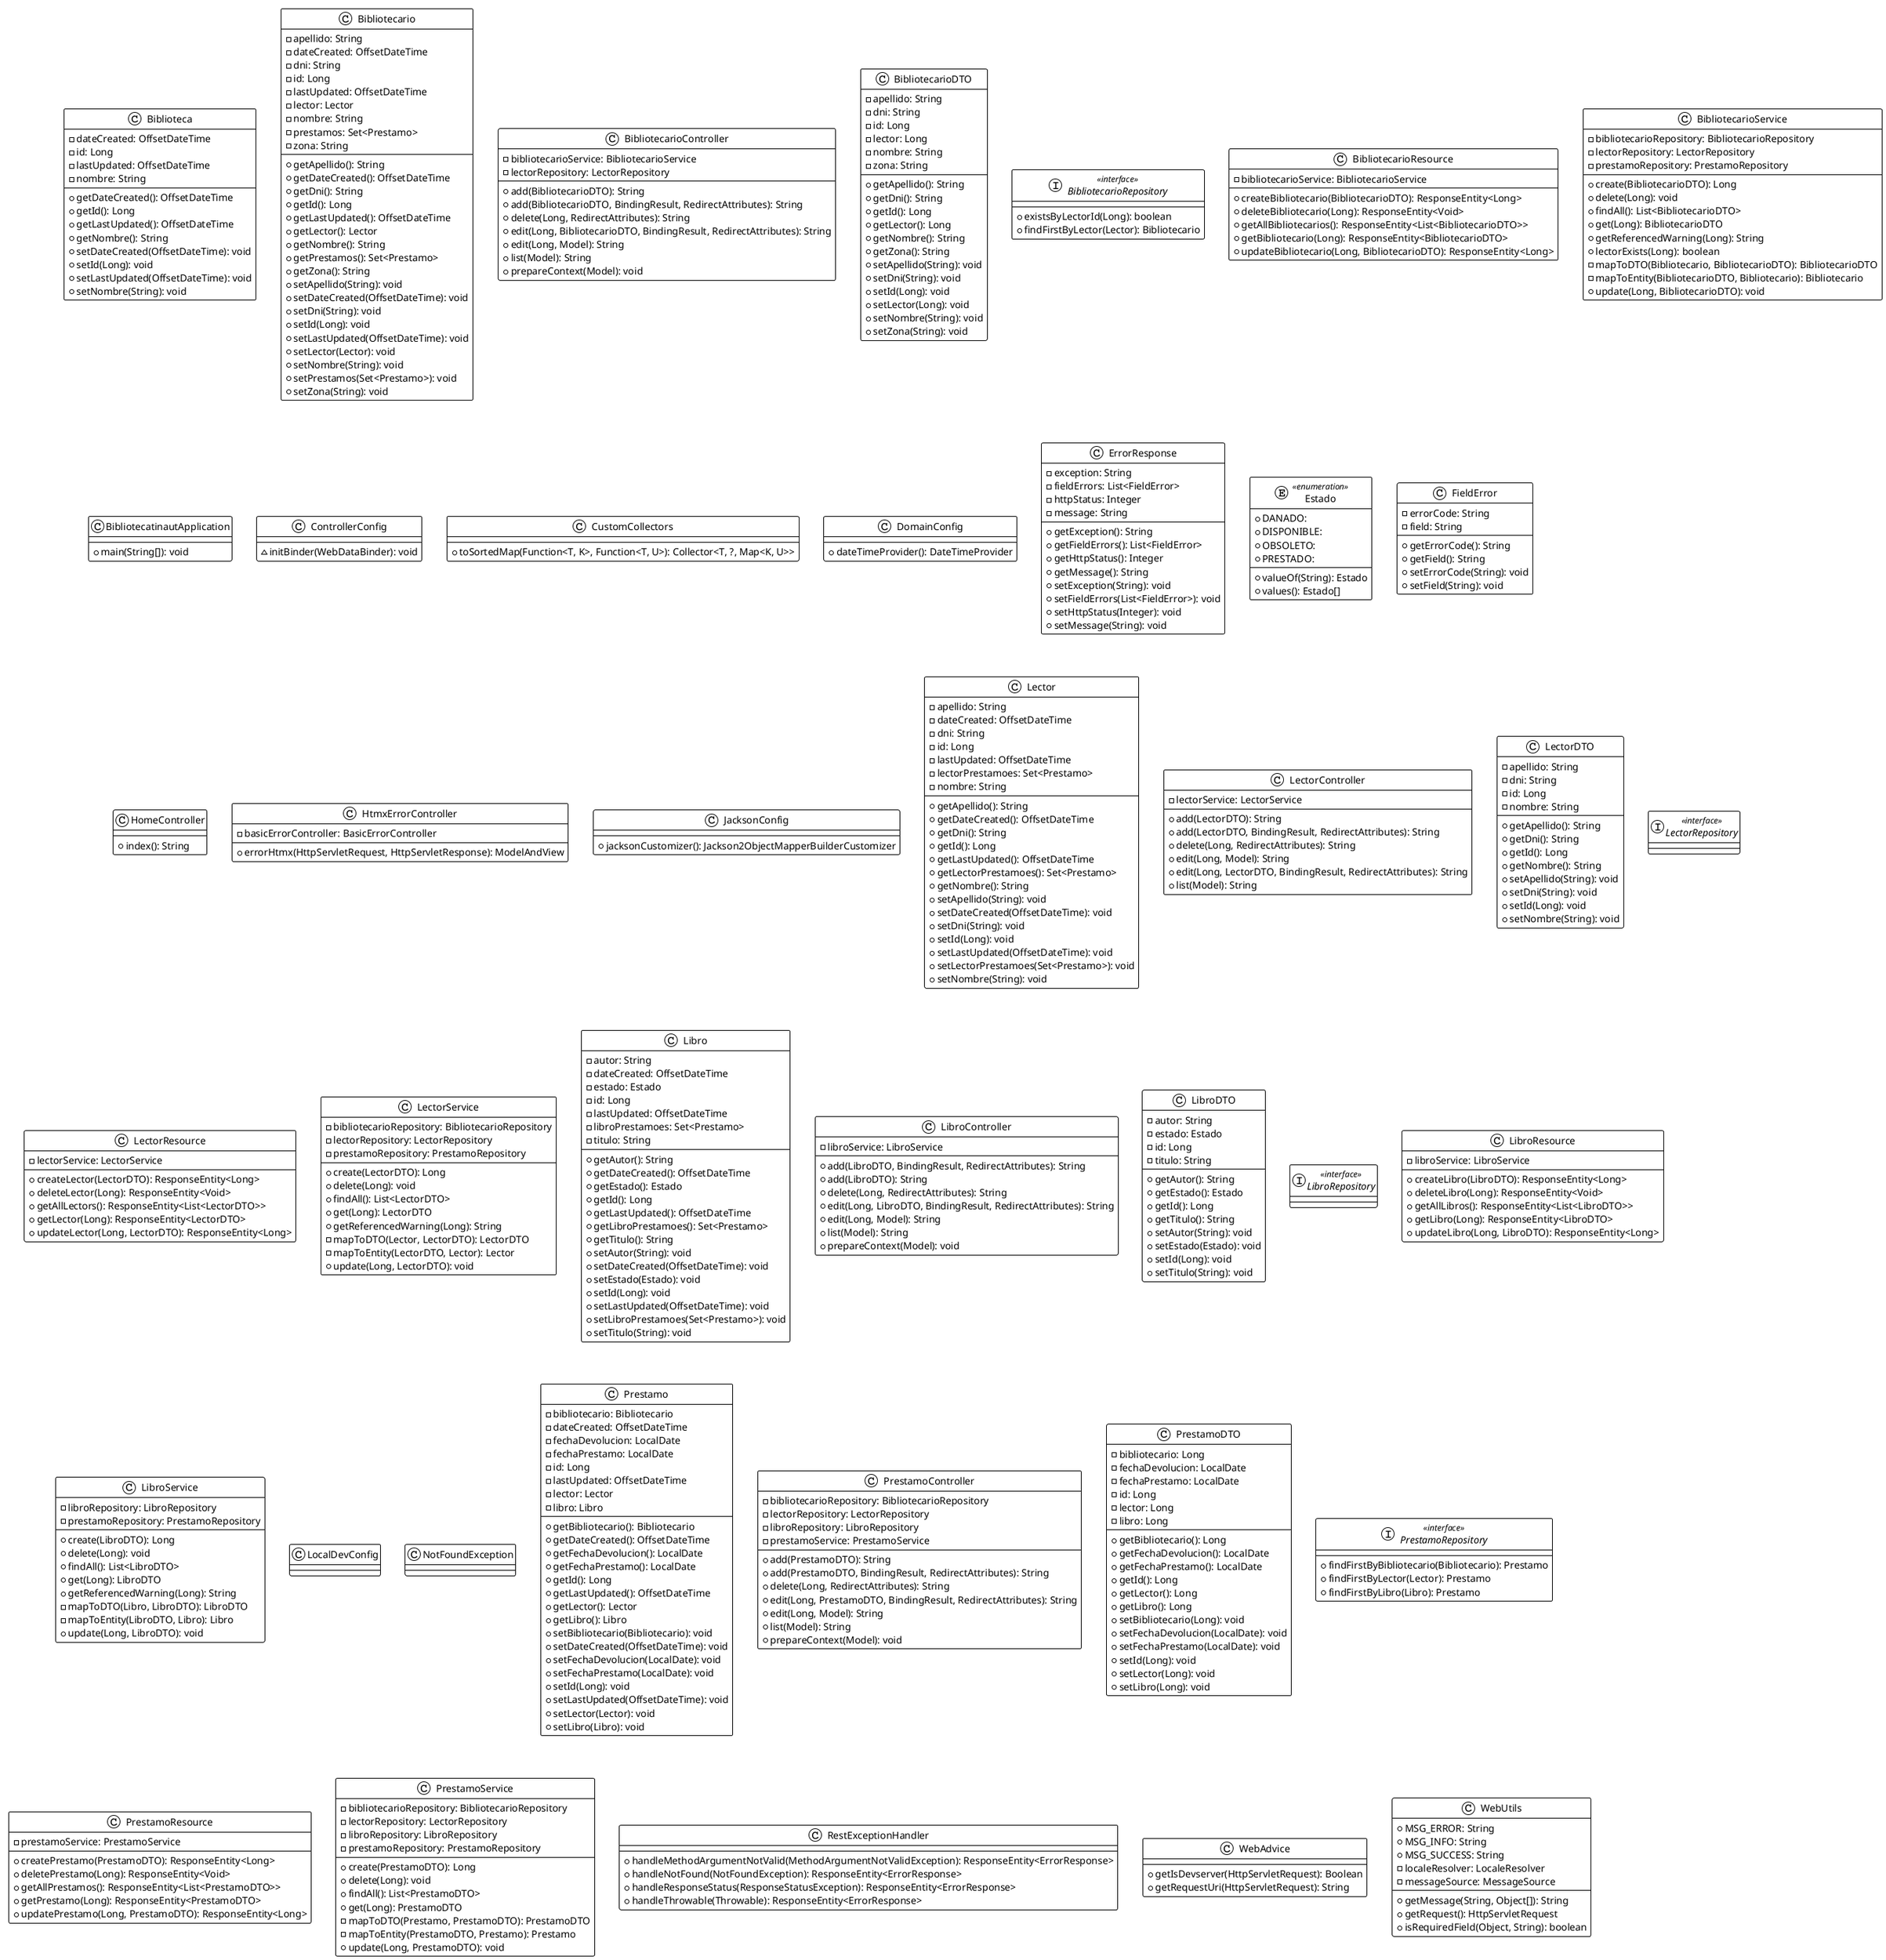 @startuml

!theme plain
top to bottom direction
skinparam linetype ortho

class Biblioteca {
  - dateCreated: OffsetDateTime
  - id: Long
  - lastUpdated: OffsetDateTime
  - nombre: String
  + getDateCreated(): OffsetDateTime
  + getId(): Long
  + getLastUpdated(): OffsetDateTime
  + getNombre(): String
  + setDateCreated(OffsetDateTime): void
  + setId(Long): void
  + setLastUpdated(OffsetDateTime): void
  + setNombre(String): void
}
class Bibliotecario {
  - apellido: String
  - dateCreated: OffsetDateTime
  - dni: String
  - id: Long
  - lastUpdated: OffsetDateTime
  - lector: Lector
  - nombre: String
  - prestamos: Set<Prestamo>
  - zona: String
  + getApellido(): String
  + getDateCreated(): OffsetDateTime
  + getDni(): String
  + getId(): Long
  + getLastUpdated(): OffsetDateTime
  + getLector(): Lector
  + getNombre(): String
  + getPrestamos(): Set<Prestamo>
  + getZona(): String
  + setApellido(String): void
  + setDateCreated(OffsetDateTime): void
  + setDni(String): void
  + setId(Long): void
  + setLastUpdated(OffsetDateTime): void
  + setLector(Lector): void
  + setNombre(String): void
  + setPrestamos(Set<Prestamo>): void
  + setZona(String): void
}
class BibliotecarioController {
  - bibliotecarioService: BibliotecarioService
  - lectorRepository: LectorRepository
  + add(BibliotecarioDTO): String
  + add(BibliotecarioDTO, BindingResult, RedirectAttributes): String
  + delete(Long, RedirectAttributes): String
  + edit(Long, BibliotecarioDTO, BindingResult, RedirectAttributes): String
  + edit(Long, Model): String
  + list(Model): String
  + prepareContext(Model): void
}
class BibliotecarioDTO {
  - apellido: String
  - dni: String
  - id: Long
  - lector: Long
  - nombre: String
  - zona: String
  + getApellido(): String
  + getDni(): String
  + getId(): Long
  + getLector(): Long
  + getNombre(): String
  + getZona(): String
  + setApellido(String): void
  + setDni(String): void
  + setId(Long): void
  + setLector(Long): void
  + setNombre(String): void
  + setZona(String): void
}
interface BibliotecarioRepository << interface >> {
  + existsByLectorId(Long): boolean
  + findFirstByLector(Lector): Bibliotecario
}
class BibliotecarioResource {
  - bibliotecarioService: BibliotecarioService
  + createBibliotecario(BibliotecarioDTO): ResponseEntity<Long>
  + deleteBibliotecario(Long): ResponseEntity<Void>
  + getAllBibliotecarios(): ResponseEntity<List<BibliotecarioDTO>>
  + getBibliotecario(Long): ResponseEntity<BibliotecarioDTO>
  + updateBibliotecario(Long, BibliotecarioDTO): ResponseEntity<Long>
}
class BibliotecarioService {
  - bibliotecarioRepository: BibliotecarioRepository
  - lectorRepository: LectorRepository
  - prestamoRepository: PrestamoRepository
  + create(BibliotecarioDTO): Long
  + delete(Long): void
  + findAll(): List<BibliotecarioDTO>
  + get(Long): BibliotecarioDTO
  + getReferencedWarning(Long): String
  + lectorExists(Long): boolean
  - mapToDTO(Bibliotecario, BibliotecarioDTO): BibliotecarioDTO
  - mapToEntity(BibliotecarioDTO, Bibliotecario): Bibliotecario
  + update(Long, BibliotecarioDTO): void
}
class BibliotecatinautApplication {
  + main(String[]): void
}
class ControllerConfig {
  ~ initBinder(WebDataBinder): void
}
class CustomCollectors {
  + toSortedMap(Function<T, K>, Function<T, U>): Collector<T, ?, Map<K, U>>
}
class DomainConfig {
  + dateTimeProvider(): DateTimeProvider
}
class ErrorResponse {
  - exception: String
  - fieldErrors: List<FieldError>
  - httpStatus: Integer
  - message: String
  + getException(): String
  + getFieldErrors(): List<FieldError>
  + getHttpStatus(): Integer
  + getMessage(): String
  + setException(String): void
  + setFieldErrors(List<FieldError>): void
  + setHttpStatus(Integer): void
  + setMessage(String): void
}
enum Estado << enumeration >> {
  + DANADO: 
  + DISPONIBLE: 
  + OBSOLETO: 
  + PRESTADO: 
  + valueOf(String): Estado
  + values(): Estado[]
}
class FieldError {
  - errorCode: String
  - field: String
  + getErrorCode(): String
  + getField(): String
  + setErrorCode(String): void
  + setField(String): void
}
class HomeController {
  + index(): String
}
class HtmxErrorController {
  - basicErrorController: BasicErrorController
  + errorHtmx(HttpServletRequest, HttpServletResponse): ModelAndView
}
class JacksonConfig {
  + jacksonCustomizer(): Jackson2ObjectMapperBuilderCustomizer
}
class Lector {
  - apellido: String
  - dateCreated: OffsetDateTime
  - dni: String
  - id: Long
  - lastUpdated: OffsetDateTime
  - lectorPrestamoes: Set<Prestamo>
  - nombre: String
  + getApellido(): String
  + getDateCreated(): OffsetDateTime
  + getDni(): String
  + getId(): Long
  + getLastUpdated(): OffsetDateTime
  + getLectorPrestamoes(): Set<Prestamo>
  + getNombre(): String
  + setApellido(String): void
  + setDateCreated(OffsetDateTime): void
  + setDni(String): void
  + setId(Long): void
  + setLastUpdated(OffsetDateTime): void
  + setLectorPrestamoes(Set<Prestamo>): void
  + setNombre(String): void
}
class LectorController {
  - lectorService: LectorService
  + add(LectorDTO): String
  + add(LectorDTO, BindingResult, RedirectAttributes): String
  + delete(Long, RedirectAttributes): String
  + edit(Long, Model): String
  + edit(Long, LectorDTO, BindingResult, RedirectAttributes): String
  + list(Model): String
}
class LectorDTO {
  - apellido: String
  - dni: String
  - id: Long
  - nombre: String
  + getApellido(): String
  + getDni(): String
  + getId(): Long
  + getNombre(): String
  + setApellido(String): void
  + setDni(String): void
  + setId(Long): void
  + setNombre(String): void
}
interface LectorRepository << interface >>
class LectorResource {
  - lectorService: LectorService
  + createLector(LectorDTO): ResponseEntity<Long>
  + deleteLector(Long): ResponseEntity<Void>
  + getAllLectors(): ResponseEntity<List<LectorDTO>>
  + getLector(Long): ResponseEntity<LectorDTO>
  + updateLector(Long, LectorDTO): ResponseEntity<Long>
}
class LectorService {
  - bibliotecarioRepository: BibliotecarioRepository
  - lectorRepository: LectorRepository
  - prestamoRepository: PrestamoRepository
  + create(LectorDTO): Long
  + delete(Long): void
  + findAll(): List<LectorDTO>
  + get(Long): LectorDTO
  + getReferencedWarning(Long): String
  - mapToDTO(Lector, LectorDTO): LectorDTO
  - mapToEntity(LectorDTO, Lector): Lector
  + update(Long, LectorDTO): void
}
class Libro {
  - autor: String
  - dateCreated: OffsetDateTime
  - estado: Estado
  - id: Long
  - lastUpdated: OffsetDateTime
  - libroPrestamoes: Set<Prestamo>
  - titulo: String
  + getAutor(): String
  + getDateCreated(): OffsetDateTime
  + getEstado(): Estado
  + getId(): Long
  + getLastUpdated(): OffsetDateTime
  + getLibroPrestamoes(): Set<Prestamo>
  + getTitulo(): String
  + setAutor(String): void
  + setDateCreated(OffsetDateTime): void
  + setEstado(Estado): void
  + setId(Long): void
  + setLastUpdated(OffsetDateTime): void
  + setLibroPrestamoes(Set<Prestamo>): void
  + setTitulo(String): void
}
class LibroController {
  - libroService: LibroService
  + add(LibroDTO, BindingResult, RedirectAttributes): String
  + add(LibroDTO): String
  + delete(Long, RedirectAttributes): String
  + edit(Long, LibroDTO, BindingResult, RedirectAttributes): String
  + edit(Long, Model): String
  + list(Model): String
  + prepareContext(Model): void
}
class LibroDTO {
  - autor: String
  - estado: Estado
  - id: Long
  - titulo: String
  + getAutor(): String
  + getEstado(): Estado
  + getId(): Long
  + getTitulo(): String
  + setAutor(String): void
  + setEstado(Estado): void
  + setId(Long): void
  + setTitulo(String): void
}
interface LibroRepository << interface >>
class LibroResource {
  - libroService: LibroService
  + createLibro(LibroDTO): ResponseEntity<Long>
  + deleteLibro(Long): ResponseEntity<Void>
  + getAllLibros(): ResponseEntity<List<LibroDTO>>
  + getLibro(Long): ResponseEntity<LibroDTO>
  + updateLibro(Long, LibroDTO): ResponseEntity<Long>
}
class LibroService {
  - libroRepository: LibroRepository
  - prestamoRepository: PrestamoRepository
  + create(LibroDTO): Long
  + delete(Long): void
  + findAll(): List<LibroDTO>
  + get(Long): LibroDTO
  + getReferencedWarning(Long): String
  - mapToDTO(Libro, LibroDTO): LibroDTO
  - mapToEntity(LibroDTO, Libro): Libro
  + update(Long, LibroDTO): void
}
class LocalDevConfig
class NotFoundException
class Prestamo {
  - bibliotecario: Bibliotecario
  - dateCreated: OffsetDateTime
  - fechaDevolucion: LocalDate
  - fechaPrestamo: LocalDate
  - id: Long
  - lastUpdated: OffsetDateTime
  - lector: Lector
  - libro: Libro
  + getBibliotecario(): Bibliotecario
  + getDateCreated(): OffsetDateTime
  + getFechaDevolucion(): LocalDate
  + getFechaPrestamo(): LocalDate
  + getId(): Long
  + getLastUpdated(): OffsetDateTime
  + getLector(): Lector
  + getLibro(): Libro
  + setBibliotecario(Bibliotecario): void
  + setDateCreated(OffsetDateTime): void
  + setFechaDevolucion(LocalDate): void
  + setFechaPrestamo(LocalDate): void
  + setId(Long): void
  + setLastUpdated(OffsetDateTime): void
  + setLector(Lector): void
  + setLibro(Libro): void
}
class PrestamoController {
  - bibliotecarioRepository: BibliotecarioRepository
  - lectorRepository: LectorRepository
  - libroRepository: LibroRepository
  - prestamoService: PrestamoService
  + add(PrestamoDTO): String
  + add(PrestamoDTO, BindingResult, RedirectAttributes): String
  + delete(Long, RedirectAttributes): String
  + edit(Long, PrestamoDTO, BindingResult, RedirectAttributes): String
  + edit(Long, Model): String
  + list(Model): String
  + prepareContext(Model): void
}
class PrestamoDTO {
  - bibliotecario: Long
  - fechaDevolucion: LocalDate
  - fechaPrestamo: LocalDate
  - id: Long
  - lector: Long
  - libro: Long
  + getBibliotecario(): Long
  + getFechaDevolucion(): LocalDate
  + getFechaPrestamo(): LocalDate
  + getId(): Long
  + getLector(): Long
  + getLibro(): Long
  + setBibliotecario(Long): void
  + setFechaDevolucion(LocalDate): void
  + setFechaPrestamo(LocalDate): void
  + setId(Long): void
  + setLector(Long): void
  + setLibro(Long): void
}
interface PrestamoRepository << interface >> {
  + findFirstByBibliotecario(Bibliotecario): Prestamo
  + findFirstByLector(Lector): Prestamo
  + findFirstByLibro(Libro): Prestamo
}
class PrestamoResource {
  - prestamoService: PrestamoService
  + createPrestamo(PrestamoDTO): ResponseEntity<Long>
  + deletePrestamo(Long): ResponseEntity<Void>
  + getAllPrestamos(): ResponseEntity<List<PrestamoDTO>>
  + getPrestamo(Long): ResponseEntity<PrestamoDTO>
  + updatePrestamo(Long, PrestamoDTO): ResponseEntity<Long>
}
class PrestamoService {
  - bibliotecarioRepository: BibliotecarioRepository
  - lectorRepository: LectorRepository
  - libroRepository: LibroRepository
  - prestamoRepository: PrestamoRepository
  + create(PrestamoDTO): Long
  + delete(Long): void
  + findAll(): List<PrestamoDTO>
  + get(Long): PrestamoDTO
  - mapToDTO(Prestamo, PrestamoDTO): PrestamoDTO
  - mapToEntity(PrestamoDTO, Prestamo): Prestamo
  + update(Long, PrestamoDTO): void
}
class RestExceptionHandler {
  + handleMethodArgumentNotValid(MethodArgumentNotValidException): ResponseEntity<ErrorResponse>
  + handleNotFound(NotFoundException): ResponseEntity<ErrorResponse>
  + handleResponseStatus(ResponseStatusException): ResponseEntity<ErrorResponse>
  + handleThrowable(Throwable): ResponseEntity<ErrorResponse>
}
class WebAdvice {
  + getIsDevserver(HttpServletRequest): Boolean
  + getRequestUri(HttpServletRequest): String
}
class WebUtils {
  + MSG_ERROR: String
  + MSG_INFO: String
  + MSG_SUCCESS: String
  - localeResolver: LocaleResolver
  - messageSource: MessageSource
  + getMessage(String, Object[]): String
  + getRequest(): HttpServletRequest
  + isRequiredField(Object, String): boolean
}

@enduml
